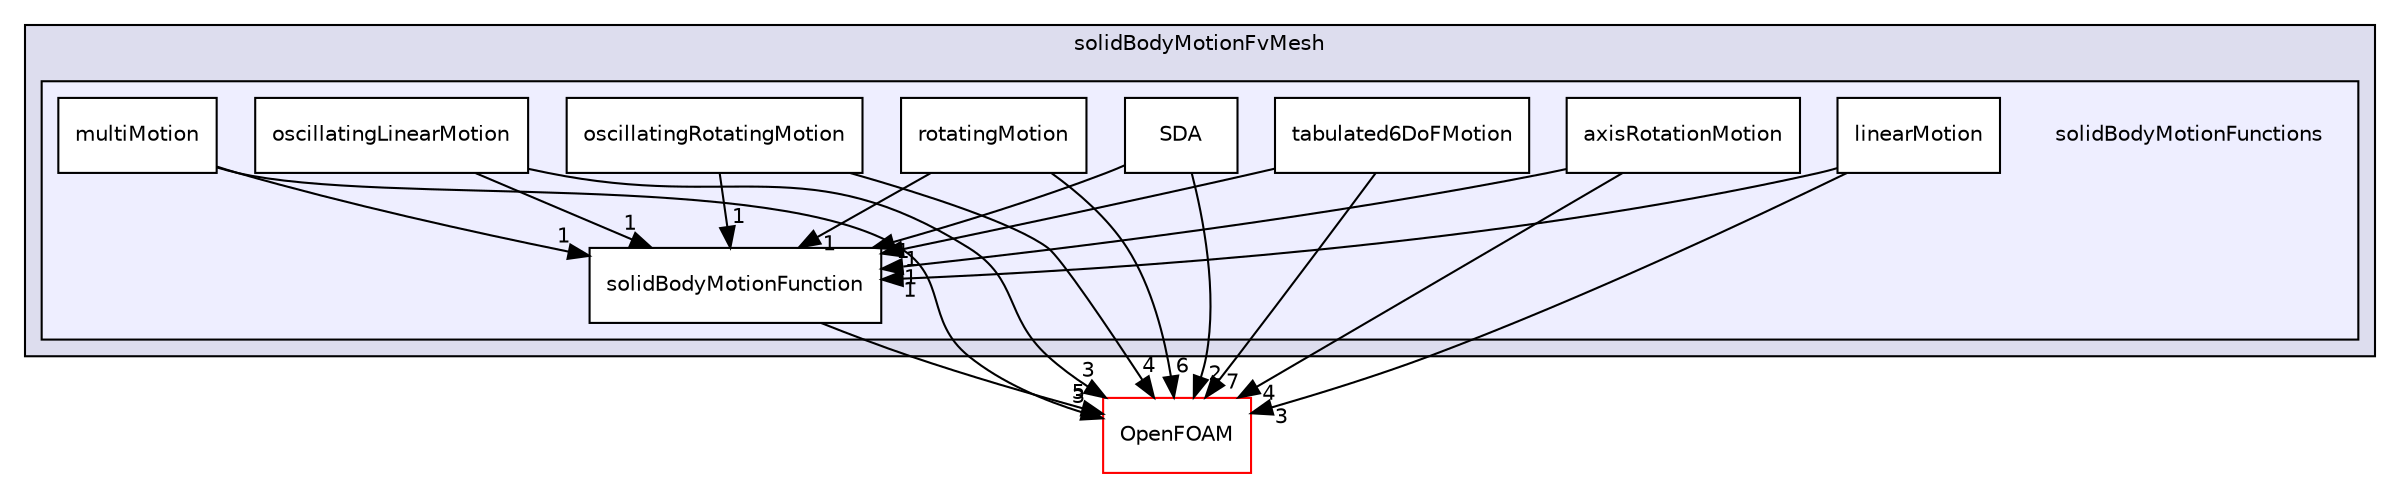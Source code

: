 digraph "src/dynamicFvMesh/solidBodyMotionFvMesh/solidBodyMotionFunctions" {
  bgcolor=transparent;
  compound=true
  node [ fontsize="10", fontname="Helvetica"];
  edge [ labelfontsize="10", labelfontname="Helvetica"];
  subgraph clusterdir_c66c19a279e502a1da3f334b3d68e252 {
    graph [ bgcolor="#ddddee", pencolor="black", label="solidBodyMotionFvMesh" fontname="Helvetica", fontsize="10", URL="dir_c66c19a279e502a1da3f334b3d68e252.html"]
  subgraph clusterdir_00414e1b674a3b367b4ee7d8595bfb40 {
    graph [ bgcolor="#eeeeff", pencolor="black", label="" URL="dir_00414e1b674a3b367b4ee7d8595bfb40.html"];
    dir_00414e1b674a3b367b4ee7d8595bfb40 [shape=plaintext label="solidBodyMotionFunctions"];
    dir_b5c50c17976164de33d68a254696bfec [shape=box label="axisRotationMotion" color="black" fillcolor="white" style="filled" URL="dir_b5c50c17976164de33d68a254696bfec.html"];
    dir_891b3e8a3b6ded1c31e6cf75221dc012 [shape=box label="linearMotion" color="black" fillcolor="white" style="filled" URL="dir_891b3e8a3b6ded1c31e6cf75221dc012.html"];
    dir_9e24b706f77b955ab96c170f5125b57c [shape=box label="multiMotion" color="black" fillcolor="white" style="filled" URL="dir_9e24b706f77b955ab96c170f5125b57c.html"];
    dir_118297a41df6d97a7a9cdb3a1390f03a [shape=box label="oscillatingLinearMotion" color="black" fillcolor="white" style="filled" URL="dir_118297a41df6d97a7a9cdb3a1390f03a.html"];
    dir_c60410bb297890bb4f3d25c7931b5b2d [shape=box label="oscillatingRotatingMotion" color="black" fillcolor="white" style="filled" URL="dir_c60410bb297890bb4f3d25c7931b5b2d.html"];
    dir_27079b5664fd24c846bb5a4e4f3dcebd [shape=box label="rotatingMotion" color="black" fillcolor="white" style="filled" URL="dir_27079b5664fd24c846bb5a4e4f3dcebd.html"];
    dir_b0855a2fd52a8d3ad4bff60aeccb3e27 [shape=box label="SDA" color="black" fillcolor="white" style="filled" URL="dir_b0855a2fd52a8d3ad4bff60aeccb3e27.html"];
    dir_e9fee991c9de1543f9ef644a161d3a05 [shape=box label="solidBodyMotionFunction" color="black" fillcolor="white" style="filled" URL="dir_e9fee991c9de1543f9ef644a161d3a05.html"];
    dir_ce95bf2c9eeaa085a8c75f55ece9846b [shape=box label="tabulated6DoFMotion" color="black" fillcolor="white" style="filled" URL="dir_ce95bf2c9eeaa085a8c75f55ece9846b.html"];
  }
  }
  dir_c5473ff19b20e6ec4dfe5c310b3778a8 [shape=box label="OpenFOAM" color="red" URL="dir_c5473ff19b20e6ec4dfe5c310b3778a8.html"];
  dir_9e24b706f77b955ab96c170f5125b57c->dir_e9fee991c9de1543f9ef644a161d3a05 [headlabel="1", labeldistance=1.5 headhref="dir_000795_000800.html"];
  dir_9e24b706f77b955ab96c170f5125b57c->dir_c5473ff19b20e6ec4dfe5c310b3778a8 [headlabel="3", labeldistance=1.5 headhref="dir_000795_001896.html"];
  dir_b0855a2fd52a8d3ad4bff60aeccb3e27->dir_e9fee991c9de1543f9ef644a161d3a05 [headlabel="1", labeldistance=1.5 headhref="dir_000799_000800.html"];
  dir_b0855a2fd52a8d3ad4bff60aeccb3e27->dir_c5473ff19b20e6ec4dfe5c310b3778a8 [headlabel="2", labeldistance=1.5 headhref="dir_000799_001896.html"];
  dir_118297a41df6d97a7a9cdb3a1390f03a->dir_e9fee991c9de1543f9ef644a161d3a05 [headlabel="1", labeldistance=1.5 headhref="dir_000796_000800.html"];
  dir_118297a41df6d97a7a9cdb3a1390f03a->dir_c5473ff19b20e6ec4dfe5c310b3778a8 [headlabel="3", labeldistance=1.5 headhref="dir_000796_001896.html"];
  dir_c60410bb297890bb4f3d25c7931b5b2d->dir_e9fee991c9de1543f9ef644a161d3a05 [headlabel="1", labeldistance=1.5 headhref="dir_000797_000800.html"];
  dir_c60410bb297890bb4f3d25c7931b5b2d->dir_c5473ff19b20e6ec4dfe5c310b3778a8 [headlabel="4", labeldistance=1.5 headhref="dir_000797_001896.html"];
  dir_e9fee991c9de1543f9ef644a161d3a05->dir_c5473ff19b20e6ec4dfe5c310b3778a8 [headlabel="5", labeldistance=1.5 headhref="dir_000800_001896.html"];
  dir_27079b5664fd24c846bb5a4e4f3dcebd->dir_e9fee991c9de1543f9ef644a161d3a05 [headlabel="1", labeldistance=1.5 headhref="dir_000798_000800.html"];
  dir_27079b5664fd24c846bb5a4e4f3dcebd->dir_c5473ff19b20e6ec4dfe5c310b3778a8 [headlabel="6", labeldistance=1.5 headhref="dir_000798_001896.html"];
  dir_ce95bf2c9eeaa085a8c75f55ece9846b->dir_e9fee991c9de1543f9ef644a161d3a05 [headlabel="1", labeldistance=1.5 headhref="dir_000801_000800.html"];
  dir_ce95bf2c9eeaa085a8c75f55ece9846b->dir_c5473ff19b20e6ec4dfe5c310b3778a8 [headlabel="7", labeldistance=1.5 headhref="dir_000801_001896.html"];
  dir_891b3e8a3b6ded1c31e6cf75221dc012->dir_e9fee991c9de1543f9ef644a161d3a05 [headlabel="1", labeldistance=1.5 headhref="dir_000794_000800.html"];
  dir_891b3e8a3b6ded1c31e6cf75221dc012->dir_c5473ff19b20e6ec4dfe5c310b3778a8 [headlabel="3", labeldistance=1.5 headhref="dir_000794_001896.html"];
  dir_b5c50c17976164de33d68a254696bfec->dir_e9fee991c9de1543f9ef644a161d3a05 [headlabel="1", labeldistance=1.5 headhref="dir_000793_000800.html"];
  dir_b5c50c17976164de33d68a254696bfec->dir_c5473ff19b20e6ec4dfe5c310b3778a8 [headlabel="4", labeldistance=1.5 headhref="dir_000793_001896.html"];
}
